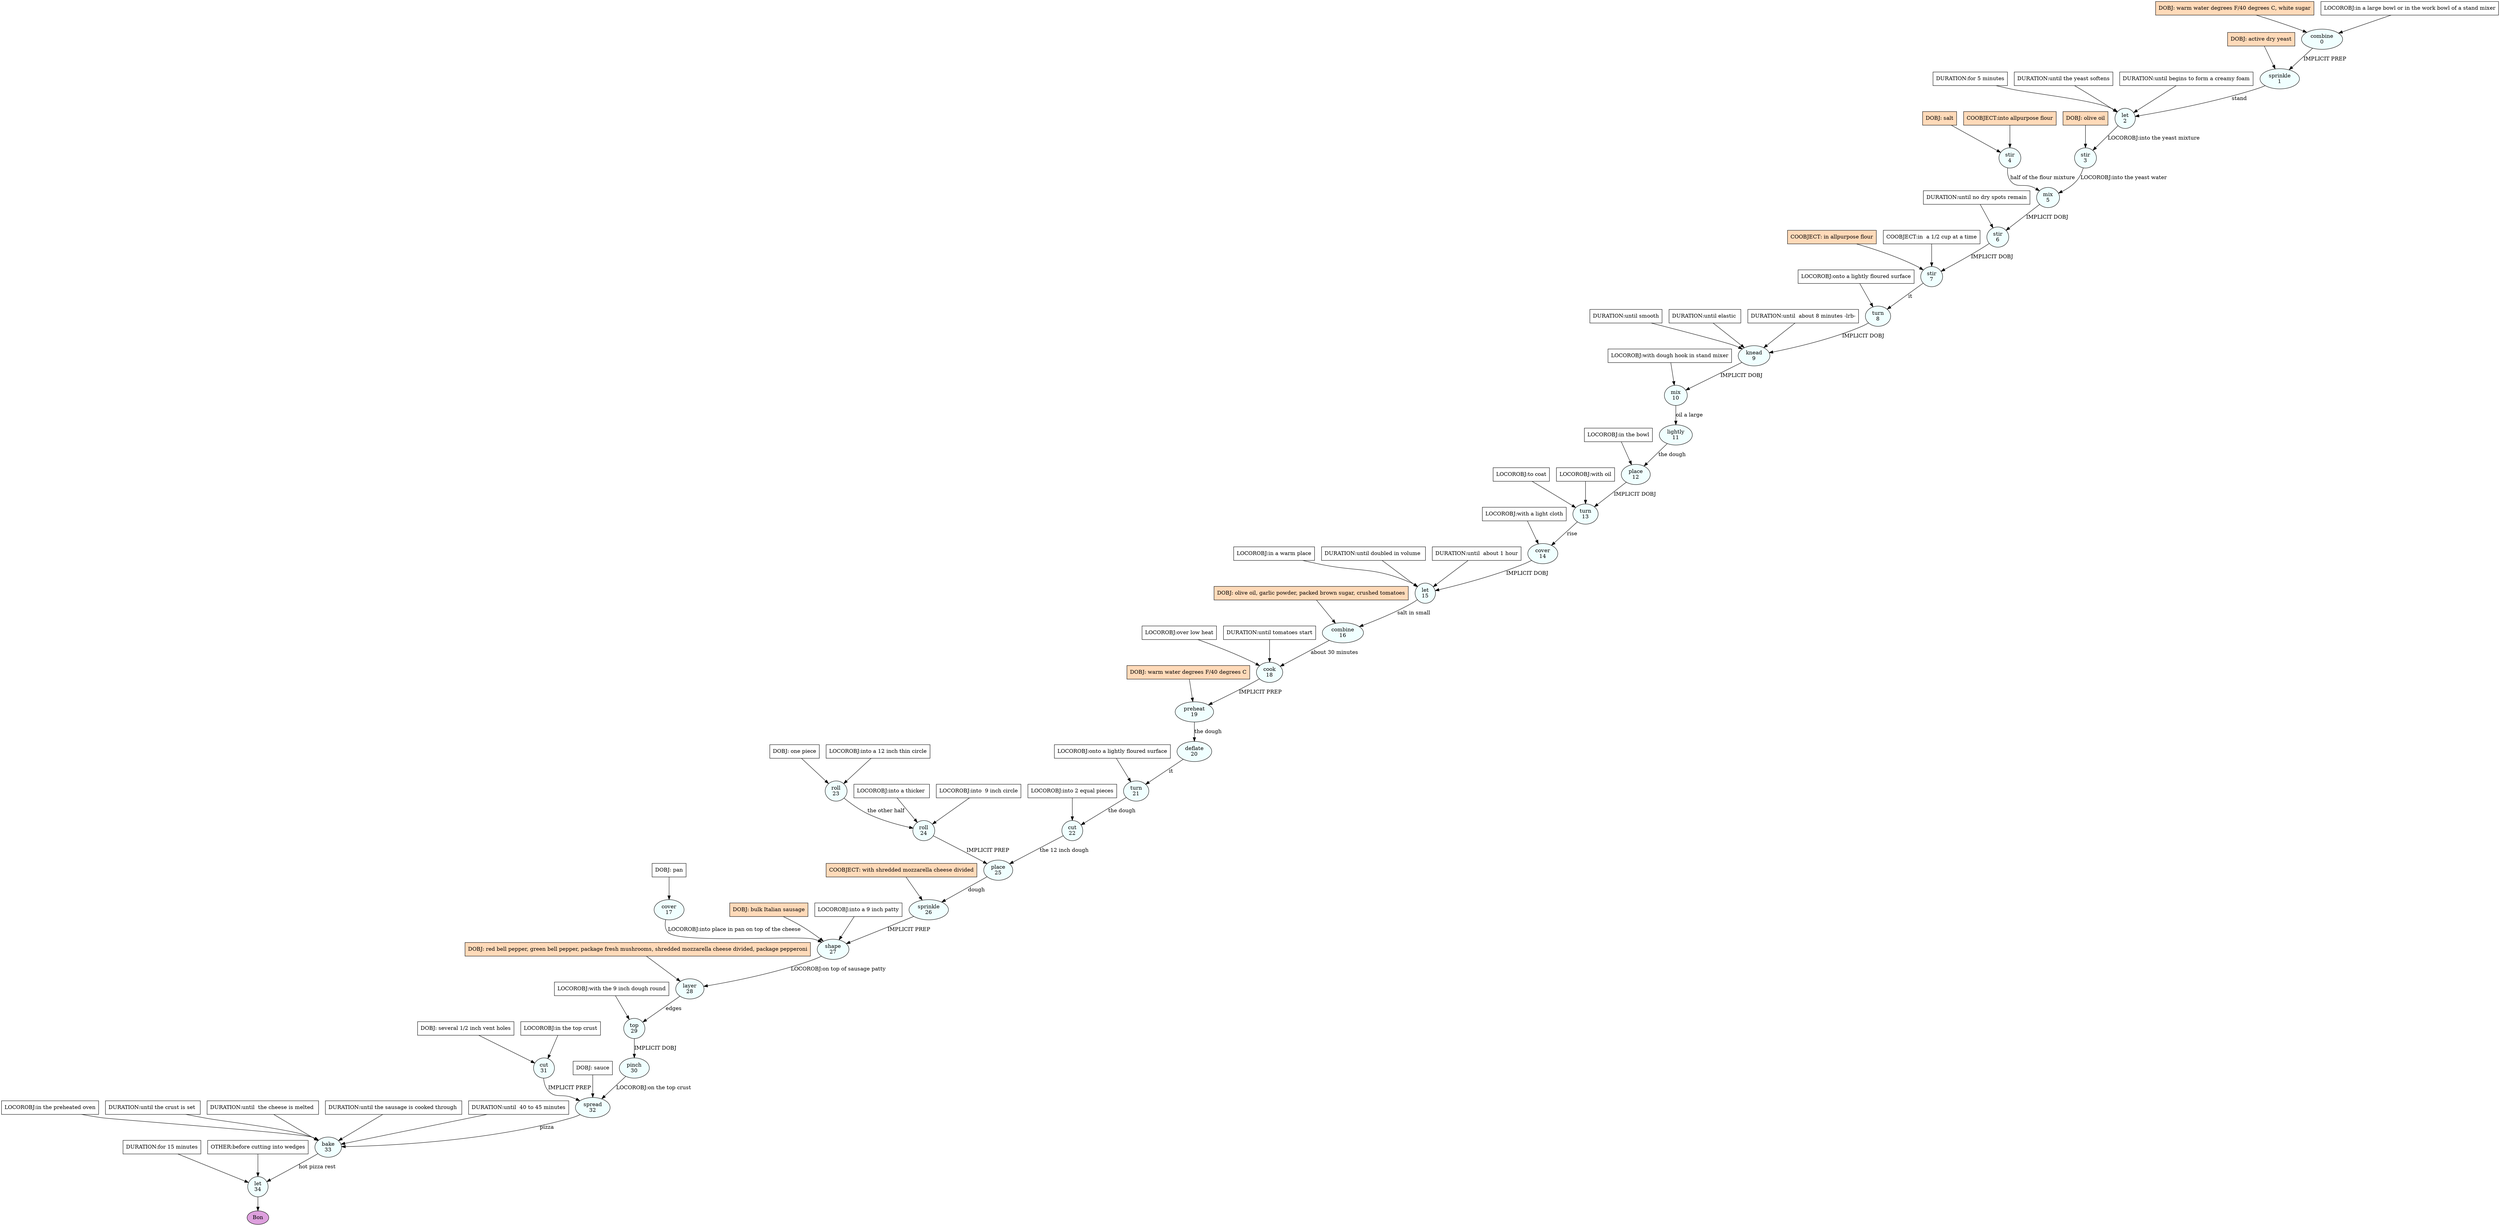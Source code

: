 digraph recipe {
E0[label="combine
0", shape=oval, style=filled, fillcolor=azure]
E1[label="sprinkle
1", shape=oval, style=filled, fillcolor=azure]
E2[label="let
2", shape=oval, style=filled, fillcolor=azure]
E3[label="stir
3", shape=oval, style=filled, fillcolor=azure]
E4[label="stir
4", shape=oval, style=filled, fillcolor=azure]
E5[label="mix
5", shape=oval, style=filled, fillcolor=azure]
E6[label="stir
6", shape=oval, style=filled, fillcolor=azure]
E7[label="stir
7", shape=oval, style=filled, fillcolor=azure]
E8[label="turn
8", shape=oval, style=filled, fillcolor=azure]
E9[label="knead
9", shape=oval, style=filled, fillcolor=azure]
E10[label="mix
10", shape=oval, style=filled, fillcolor=azure]
E11[label="lightly
11", shape=oval, style=filled, fillcolor=azure]
E12[label="place
12", shape=oval, style=filled, fillcolor=azure]
E13[label="turn
13", shape=oval, style=filled, fillcolor=azure]
E14[label="cover
14", shape=oval, style=filled, fillcolor=azure]
E15[label="let
15", shape=oval, style=filled, fillcolor=azure]
E16[label="combine
16", shape=oval, style=filled, fillcolor=azure]
E17[label="cover
17", shape=oval, style=filled, fillcolor=azure]
E18[label="cook
18", shape=oval, style=filled, fillcolor=azure]
E19[label="preheat
19", shape=oval, style=filled, fillcolor=azure]
E20[label="deflate
20", shape=oval, style=filled, fillcolor=azure]
E21[label="turn
21", shape=oval, style=filled, fillcolor=azure]
E22[label="cut
22", shape=oval, style=filled, fillcolor=azure]
E23[label="roll
23", shape=oval, style=filled, fillcolor=azure]
E24[label="roll
24", shape=oval, style=filled, fillcolor=azure]
E25[label="place
25", shape=oval, style=filled, fillcolor=azure]
E26[label="sprinkle
26", shape=oval, style=filled, fillcolor=azure]
E27[label="shape
27", shape=oval, style=filled, fillcolor=azure]
E28[label="layer
28", shape=oval, style=filled, fillcolor=azure]
E29[label="top
29", shape=oval, style=filled, fillcolor=azure]
E30[label="pinch
30", shape=oval, style=filled, fillcolor=azure]
E31[label="cut
31", shape=oval, style=filled, fillcolor=azure]
E32[label="spread
32", shape=oval, style=filled, fillcolor=azure]
E33[label="bake
33", shape=oval, style=filled, fillcolor=azure]
E34[label="let
34", shape=oval, style=filled, fillcolor=azure]
D17[label="DOBJ: pan", shape=box, style=filled, fillcolor=white]
D17 -> E17
D0[label="DOBJ: warm water degrees F/40 degrees C, white sugar", shape=box, style=filled, fillcolor=peachpuff]
D0 -> E0
P0_0[label="LOCOROBJ:in a large bowl or in the work bowl of a stand mixer", shape=box, style=filled, fillcolor=white]
P0_0 -> E0
D31[label="DOBJ: several 1/2 inch vent holes", shape=box, style=filled, fillcolor=white]
D31 -> E31
P31_0[label="LOCOROBJ:in the top crust", shape=box, style=filled, fillcolor=white]
P31_0 -> E31
D23[label="DOBJ: one piece", shape=box, style=filled, fillcolor=white]
D23 -> E23
P23_0[label="LOCOROBJ:into a 12 inch thin circle", shape=box, style=filled, fillcolor=white]
P23_0 -> E23
D4[label="DOBJ: salt", shape=box, style=filled, fillcolor=peachpuff]
D4 -> E4
P4_0[label="COOBJECT:into allpurpose flour", shape=box, style=filled, fillcolor=peachpuff]
P4_0 -> E4
D1_ing[label="DOBJ: active dry yeast", shape=box, style=filled, fillcolor=peachpuff]
D1_ing -> E1
E0 -> E1 [label="IMPLICIT PREP"]
E1 -> E2 [label="stand"]
P2_0_0[label="DURATION:for 5 minutes", shape=box, style=filled, fillcolor=white]
P2_0_0 -> E2
P2_1_0[label="DURATION:until the yeast softens", shape=box, style=filled, fillcolor=white]
P2_1_0 -> E2
P2_1_1[label="DURATION:until begins to form a creamy foam", shape=box, style=filled, fillcolor=white]
P2_1_1 -> E2
D3_ing[label="DOBJ: olive oil", shape=box, style=filled, fillcolor=peachpuff]
D3_ing -> E3
E2 -> E3 [label="LOCOROBJ:into the yeast mixture"]
E4 -> E5 [label="half of the flour mixture"]
E3 -> E5 [label="LOCOROBJ:into the yeast water"]
E5 -> E6 [label="IMPLICIT DOBJ"]
P6_0_0[label="DURATION:until no dry spots remain", shape=box, style=filled, fillcolor=white]
P6_0_0 -> E6
E6 -> E7 [label="IMPLICIT DOBJ"]
P7_0_ing[label="COOBJECT: in allpurpose flour", shape=box, style=filled, fillcolor=peachpuff]
P7_0_ing -> E7
P7_0_0[label="COOBJECT:in  a 1/2 cup at a time", shape=box, style=filled, fillcolor=white]
P7_0_0 -> E7
E7 -> E8 [label="it"]
P8_0_0[label="LOCOROBJ:onto a lightly floured surface", shape=box, style=filled, fillcolor=white]
P8_0_0 -> E8
E8 -> E9 [label="IMPLICIT DOBJ"]
P9_0_0[label="DURATION:until smooth", shape=box, style=filled, fillcolor=white]
P9_0_0 -> E9
P9_0_1[label="DURATION:until elastic ", shape=box, style=filled, fillcolor=white]
P9_0_1 -> E9
P9_0_2[label="DURATION:until  about 8 minutes -lrb-", shape=box, style=filled, fillcolor=white]
P9_0_2 -> E9
E9 -> E10 [label="IMPLICIT DOBJ"]
P10_0_0[label="LOCOROBJ:with dough hook in stand mixer", shape=box, style=filled, fillcolor=white]
P10_0_0 -> E10
E10 -> E11 [label="oil a large"]
E11 -> E12 [label="the dough"]
P12_0_0[label="LOCOROBJ:in the bowl", shape=box, style=filled, fillcolor=white]
P12_0_0 -> E12
E12 -> E13 [label="IMPLICIT DOBJ"]
P13_0_0[label="LOCOROBJ:to coat", shape=box, style=filled, fillcolor=white]
P13_0_0 -> E13
P13_1_0[label="LOCOROBJ:with oil", shape=box, style=filled, fillcolor=white]
P13_1_0 -> E13
E13 -> E14 [label="rise"]
P14_0_0[label="LOCOROBJ:with a light cloth", shape=box, style=filled, fillcolor=white]
P14_0_0 -> E14
E14 -> E15 [label="IMPLICIT DOBJ"]
P15_0_0[label="LOCOROBJ:in a warm place", shape=box, style=filled, fillcolor=white]
P15_0_0 -> E15
P15_1_0[label="DURATION:until doubled in volume ", shape=box, style=filled, fillcolor=white]
P15_1_0 -> E15
P15_1_1[label="DURATION:until  about 1 hour", shape=box, style=filled, fillcolor=white]
P15_1_1 -> E15
D16_ing[label="DOBJ: olive oil, garlic powder, packed brown sugar, crushed tomatoes", shape=box, style=filled, fillcolor=peachpuff]
D16_ing -> E16
E15 -> E16 [label="salt in small"]
E16 -> E18 [label="about 30 minutes"]
P18_0_0[label="LOCOROBJ:over low heat", shape=box, style=filled, fillcolor=white]
P18_0_0 -> E18
P18_1_0[label="DURATION:until tomatoes start", shape=box, style=filled, fillcolor=white]
P18_1_0 -> E18
D19_ing[label="DOBJ: warm water degrees F/40 degrees C", shape=box, style=filled, fillcolor=peachpuff]
D19_ing -> E19
E18 -> E19 [label="IMPLICIT PREP"]
E19 -> E20 [label="the dough"]
E20 -> E21 [label="it"]
P21_0_0[label="LOCOROBJ:onto a lightly floured surface", shape=box, style=filled, fillcolor=white]
P21_0_0 -> E21
E21 -> E22 [label="the dough"]
P22_0_0[label="LOCOROBJ:into 2 equal pieces", shape=box, style=filled, fillcolor=white]
P22_0_0 -> E22
E23 -> E24 [label="the other half"]
P24_0_0[label="LOCOROBJ:into a thicker ", shape=box, style=filled, fillcolor=white]
P24_0_0 -> E24
P24_0_1[label="LOCOROBJ:into  9 inch circle", shape=box, style=filled, fillcolor=white]
P24_0_1 -> E24
E22 -> E25 [label="the 12 inch dough"]
E24 -> E25 [label="IMPLICIT PREP"]
E25 -> E26 [label="dough"]
P26_0_ing[label="COOBJECT: with shredded mozzarella cheese divided", shape=box, style=filled, fillcolor=peachpuff]
P26_0_ing -> E26
D27_ing[label="DOBJ: bulk Italian sausage", shape=box, style=filled, fillcolor=peachpuff]
D27_ing -> E27
E26 -> E27 [label="IMPLICIT PREP"]
P27_1_0[label="LOCOROBJ:into a 9 inch patty", shape=box, style=filled, fillcolor=white]
P27_1_0 -> E27
E17 -> E27 [label="LOCOROBJ:into place in pan on top of the cheese"]
D28_ing[label="DOBJ: red bell pepper, green bell pepper, package fresh mushrooms, shredded mozzarella cheese divided, package pepperoni", shape=box, style=filled, fillcolor=peachpuff]
D28_ing -> E28
E27 -> E28 [label="LOCOROBJ:on top of sausage patty"]
E28 -> E29 [label="edges"]
P29_0_0[label="LOCOROBJ:with the 9 inch dough round", shape=box, style=filled, fillcolor=white]
P29_0_0 -> E29
E29 -> E30 [label="IMPLICIT DOBJ"]
D32_0[label="DOBJ: sauce", shape=box, style=filled, fillcolor=white]
D32_0 -> E32
E31 -> E32 [label="IMPLICIT PREP"]
E30 -> E32 [label="LOCOROBJ:on the top crust"]
E32 -> E33 [label="pizza"]
P33_0_0[label="LOCOROBJ:in the preheated oven", shape=box, style=filled, fillcolor=white]
P33_0_0 -> E33
P33_1_0[label="DURATION:until the crust is set ", shape=box, style=filled, fillcolor=white]
P33_1_0 -> E33
P33_1_1[label="DURATION:until  the cheese is melted ", shape=box, style=filled, fillcolor=white]
P33_1_1 -> E33
P33_1_2[label="DURATION:until the sausage is cooked through ", shape=box, style=filled, fillcolor=white]
P33_1_2 -> E33
P33_1_3[label="DURATION:until  40 to 45 minutes", shape=box, style=filled, fillcolor=white]
P33_1_3 -> E33
E33 -> E34 [label="hot pizza rest"]
P34_0_0[label="DURATION:for 15 minutes", shape=box, style=filled, fillcolor=white]
P34_0_0 -> E34
P34_1_0[label="OTHER:before cutting into wedges", shape=box, style=filled, fillcolor=white]
P34_1_0 -> E34
EOR[label="Bon", shape=oval, style=filled, fillcolor=plum]
E34 -> EOR
}
